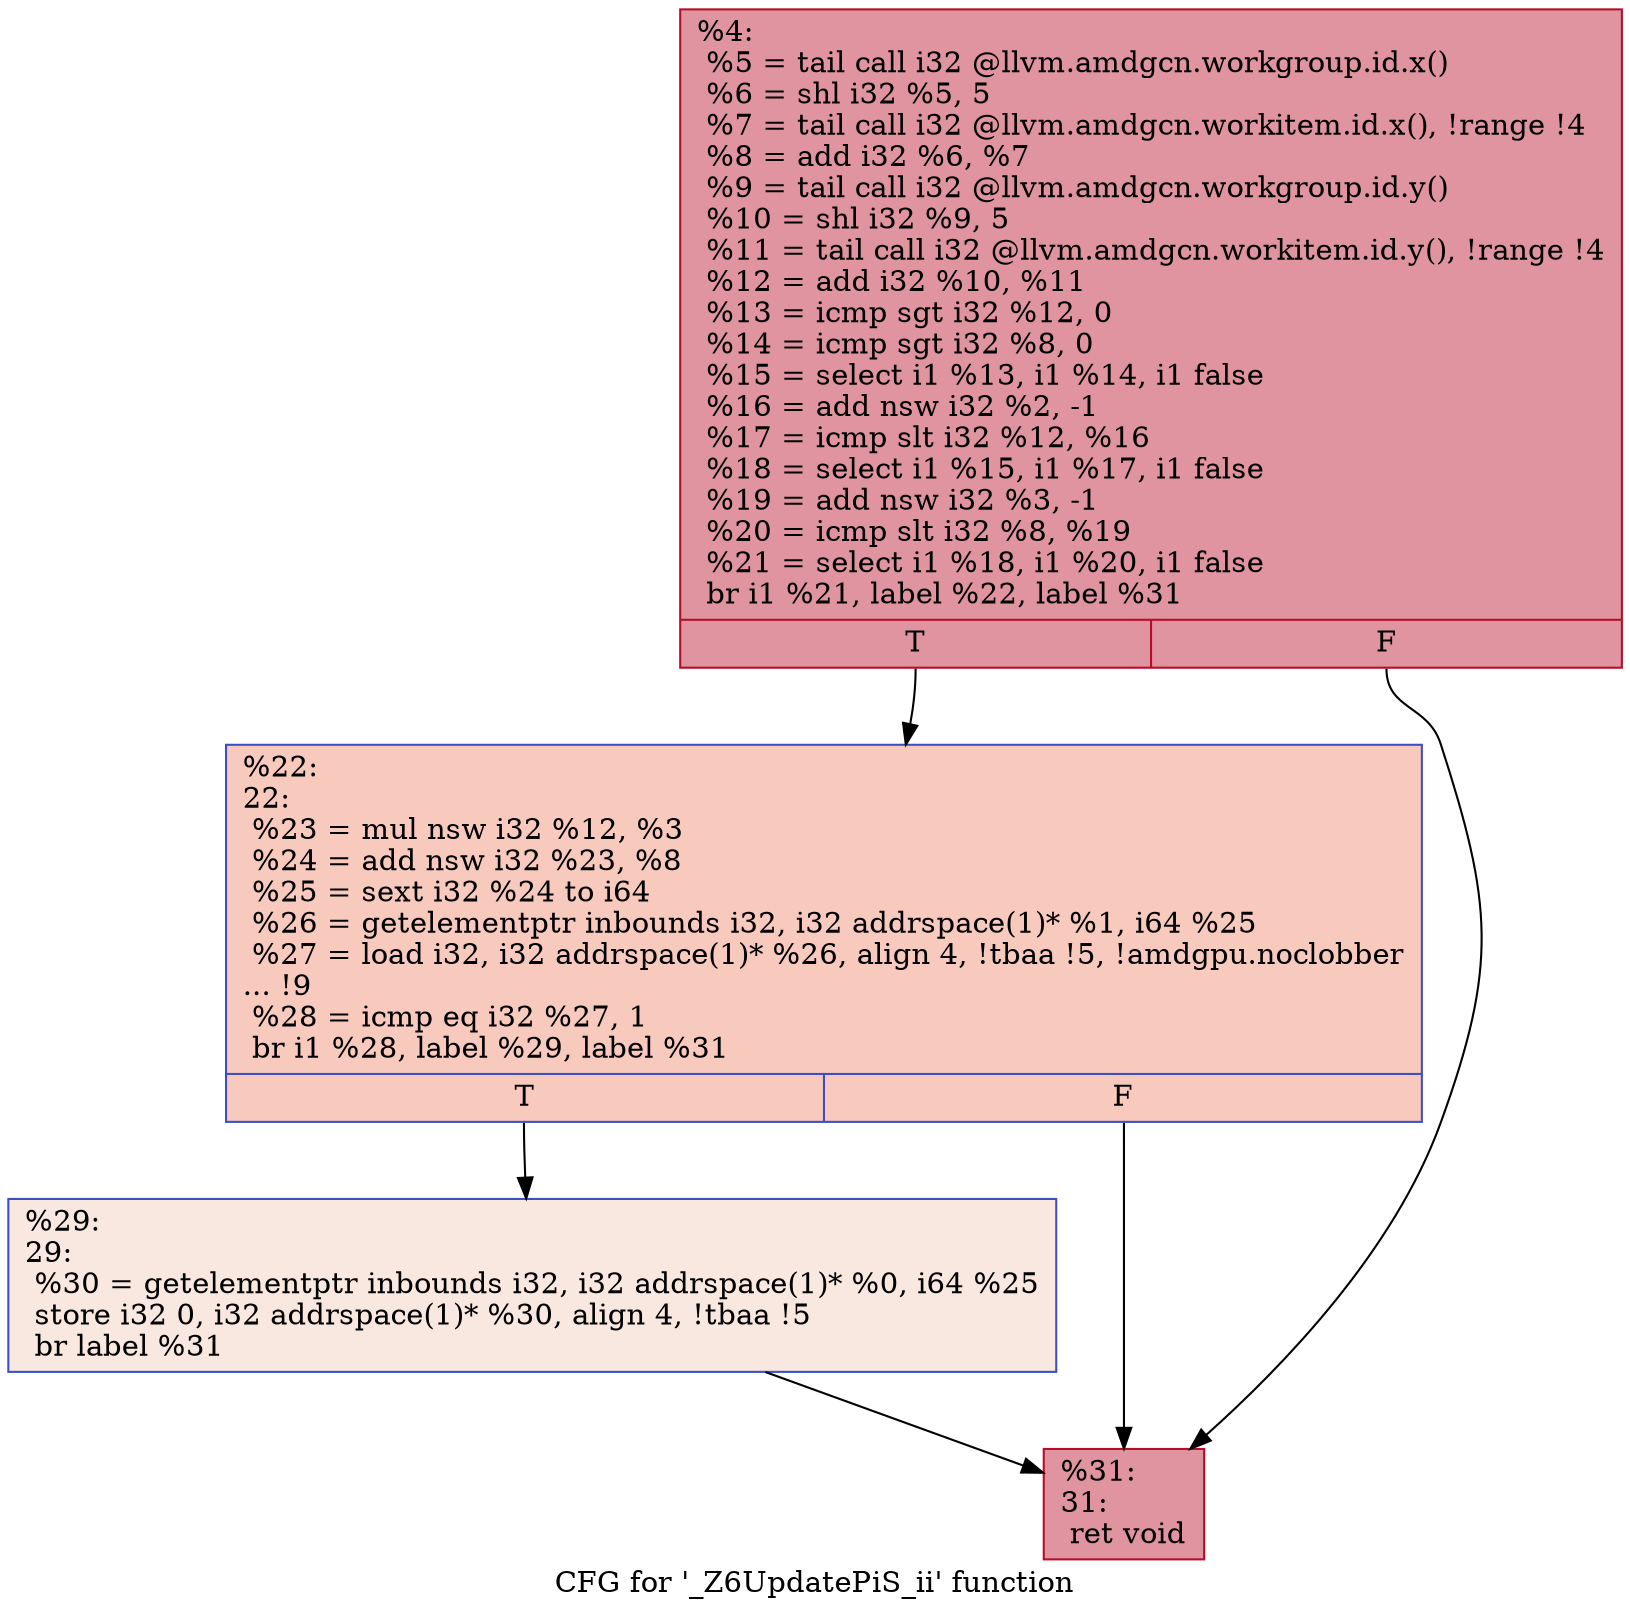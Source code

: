 digraph "CFG for '_Z6UpdatePiS_ii' function" {
	label="CFG for '_Z6UpdatePiS_ii' function";

	Node0x590f120 [shape=record,color="#b70d28ff", style=filled, fillcolor="#b70d2870",label="{%4:\l  %5 = tail call i32 @llvm.amdgcn.workgroup.id.x()\l  %6 = shl i32 %5, 5\l  %7 = tail call i32 @llvm.amdgcn.workitem.id.x(), !range !4\l  %8 = add i32 %6, %7\l  %9 = tail call i32 @llvm.amdgcn.workgroup.id.y()\l  %10 = shl i32 %9, 5\l  %11 = tail call i32 @llvm.amdgcn.workitem.id.y(), !range !4\l  %12 = add i32 %10, %11\l  %13 = icmp sgt i32 %12, 0\l  %14 = icmp sgt i32 %8, 0\l  %15 = select i1 %13, i1 %14, i1 false\l  %16 = add nsw i32 %2, -1\l  %17 = icmp slt i32 %12, %16\l  %18 = select i1 %15, i1 %17, i1 false\l  %19 = add nsw i32 %3, -1\l  %20 = icmp slt i32 %8, %19\l  %21 = select i1 %18, i1 %20, i1 false\l  br i1 %21, label %22, label %31\l|{<s0>T|<s1>F}}"];
	Node0x590f120:s0 -> Node0x5911a30;
	Node0x590f120:s1 -> Node0x5911ac0;
	Node0x5911a30 [shape=record,color="#3d50c3ff", style=filled, fillcolor="#ef886b70",label="{%22:\l22:                                               \l  %23 = mul nsw i32 %12, %3\l  %24 = add nsw i32 %23, %8\l  %25 = sext i32 %24 to i64\l  %26 = getelementptr inbounds i32, i32 addrspace(1)* %1, i64 %25\l  %27 = load i32, i32 addrspace(1)* %26, align 4, !tbaa !5, !amdgpu.noclobber\l... !9\l  %28 = icmp eq i32 %27, 1\l  br i1 %28, label %29, label %31\l|{<s0>T|<s1>F}}"];
	Node0x5911a30:s0 -> Node0x5912220;
	Node0x5911a30:s1 -> Node0x5911ac0;
	Node0x5912220 [shape=record,color="#3d50c3ff", style=filled, fillcolor="#f1ccb870",label="{%29:\l29:                                               \l  %30 = getelementptr inbounds i32, i32 addrspace(1)* %0, i64 %25\l  store i32 0, i32 addrspace(1)* %30, align 4, !tbaa !5\l  br label %31\l}"];
	Node0x5912220 -> Node0x5911ac0;
	Node0x5911ac0 [shape=record,color="#b70d28ff", style=filled, fillcolor="#b70d2870",label="{%31:\l31:                                               \l  ret void\l}"];
}
